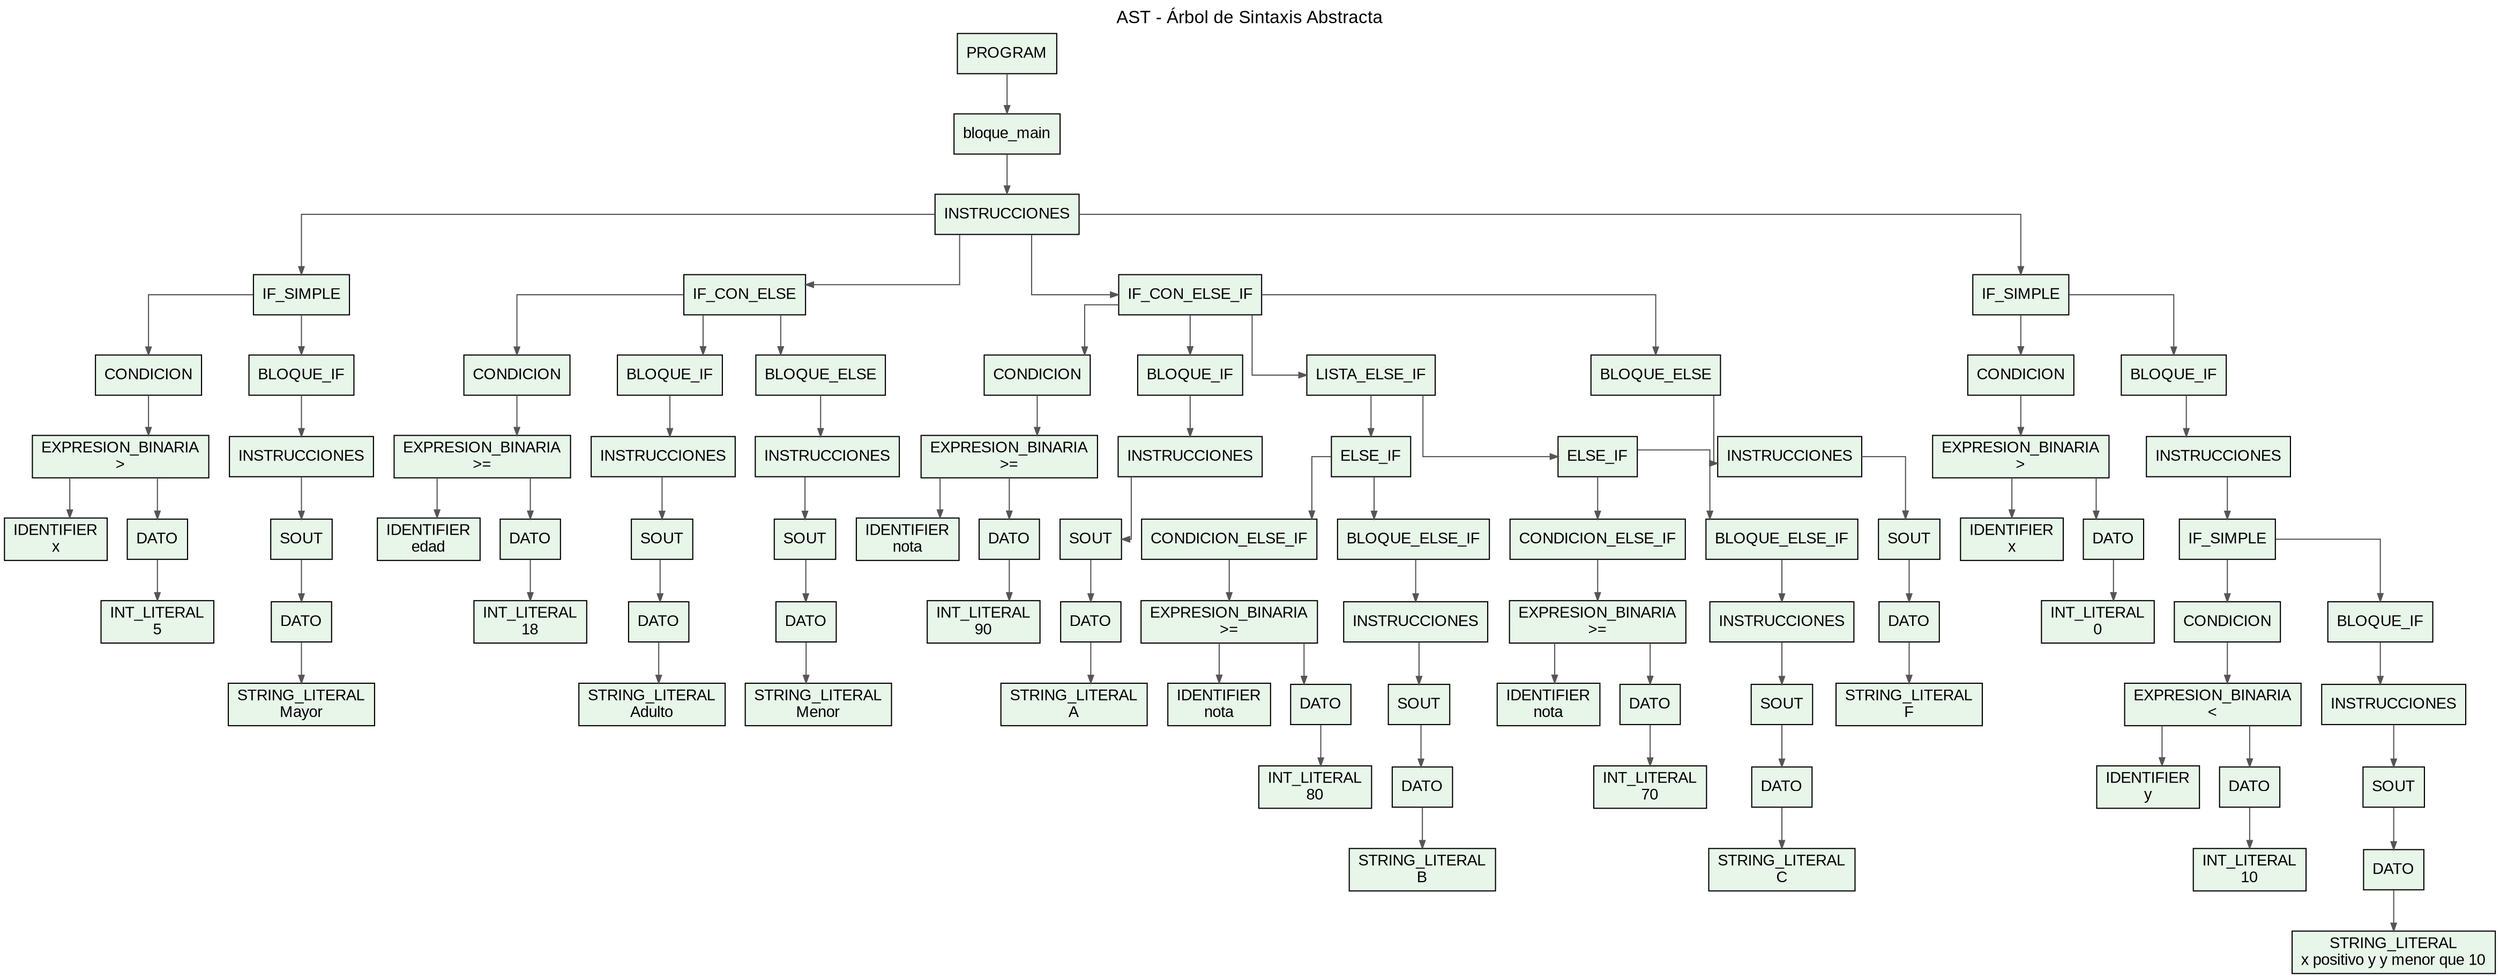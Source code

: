 digraph AST {
  rankdir=TB;
  node [fontname="Arial, sans-serif", style=filled, shape=box, fillcolor="#E8F5E9"];
  edge [fontname="Arial, sans-serif", color="#555555", arrowsize=0.7];
  graph [fontname="Arial, sans-serif", labelloc=t, fontsize=16];
  label="AST - Árbol de Sintaxis Abstracta";
  splines=ortho;
  concentrate=true;

  node_0 [label="PROGRAM"];
  node_1 [label="bloque_main"];
  node_0 -> node_1;
  node_2 [label="INSTRUCCIONES"];
  node_1 -> node_2;
  node_3 [label="IF_SIMPLE"];
  node_2 -> node_3;
  node_4 [label="CONDICION"];
  node_3 -> node_4;
  node_5 [label="EXPRESION_BINARIA\n\>"];
  node_4 -> node_5;
  node_6 [label="IDENTIFIER\nx"];
  node_5 -> node_6;
  node_7 [label="DATO"];
  node_5 -> node_7;
  node_8 [label="INT_LITERAL\n5"];
  node_7 -> node_8;
  node_9 [label="BLOQUE_IF"];
  node_3 -> node_9;
  node_10 [label="INSTRUCCIONES"];
  node_9 -> node_10;
  node_11 [label="SOUT"];
  node_10 -> node_11;
  node_12 [label="DATO"];
  node_11 -> node_12;
  node_13 [label="STRING_LITERAL\nMayor"];
  node_12 -> node_13;
  node_14 [label="IF_CON_ELSE"];
  node_2 -> node_14;
  node_15 [label="CONDICION"];
  node_14 -> node_15;
  node_16 [label="EXPRESION_BINARIA\n\>="];
  node_15 -> node_16;
  node_17 [label="IDENTIFIER\nedad"];
  node_16 -> node_17;
  node_18 [label="DATO"];
  node_16 -> node_18;
  node_19 [label="INT_LITERAL\n18"];
  node_18 -> node_19;
  node_20 [label="BLOQUE_IF"];
  node_14 -> node_20;
  node_21 [label="INSTRUCCIONES"];
  node_20 -> node_21;
  node_22 [label="SOUT"];
  node_21 -> node_22;
  node_23 [label="DATO"];
  node_22 -> node_23;
  node_24 [label="STRING_LITERAL\nAdulto"];
  node_23 -> node_24;
  node_25 [label="BLOQUE_ELSE"];
  node_14 -> node_25;
  node_26 [label="INSTRUCCIONES"];
  node_25 -> node_26;
  node_27 [label="SOUT"];
  node_26 -> node_27;
  node_28 [label="DATO"];
  node_27 -> node_28;
  node_29 [label="STRING_LITERAL\nMenor"];
  node_28 -> node_29;
  node_30 [label="IF_CON_ELSE_IF"];
  node_2 -> node_30;
  node_31 [label="CONDICION"];
  node_30 -> node_31;
  node_32 [label="EXPRESION_BINARIA\n\>="];
  node_31 -> node_32;
  node_33 [label="IDENTIFIER\nnota"];
  node_32 -> node_33;
  node_34 [label="DATO"];
  node_32 -> node_34;
  node_35 [label="INT_LITERAL\n90"];
  node_34 -> node_35;
  node_36 [label="BLOQUE_IF"];
  node_30 -> node_36;
  node_37 [label="INSTRUCCIONES"];
  node_36 -> node_37;
  node_38 [label="SOUT"];
  node_37 -> node_38;
  node_39 [label="DATO"];
  node_38 -> node_39;
  node_40 [label="STRING_LITERAL\nA"];
  node_39 -> node_40;
  node_41 [label="LISTA_ELSE_IF"];
  node_30 -> node_41;
  node_42 [label="ELSE_IF"];
  node_41 -> node_42;
  node_43 [label="CONDICION_ELSE_IF"];
  node_42 -> node_43;
  node_44 [label="EXPRESION_BINARIA\n\>="];
  node_43 -> node_44;
  node_45 [label="IDENTIFIER\nnota"];
  node_44 -> node_45;
  node_46 [label="DATO"];
  node_44 -> node_46;
  node_47 [label="INT_LITERAL\n80"];
  node_46 -> node_47;
  node_48 [label="BLOQUE_ELSE_IF"];
  node_42 -> node_48;
  node_49 [label="INSTRUCCIONES"];
  node_48 -> node_49;
  node_50 [label="SOUT"];
  node_49 -> node_50;
  node_51 [label="DATO"];
  node_50 -> node_51;
  node_52 [label="STRING_LITERAL\nB"];
  node_51 -> node_52;
  node_53 [label="ELSE_IF"];
  node_41 -> node_53;
  node_54 [label="CONDICION_ELSE_IF"];
  node_53 -> node_54;
  node_55 [label="EXPRESION_BINARIA\n\>="];
  node_54 -> node_55;
  node_56 [label="IDENTIFIER\nnota"];
  node_55 -> node_56;
  node_57 [label="DATO"];
  node_55 -> node_57;
  node_58 [label="INT_LITERAL\n70"];
  node_57 -> node_58;
  node_59 [label="BLOQUE_ELSE_IF"];
  node_53 -> node_59;
  node_60 [label="INSTRUCCIONES"];
  node_59 -> node_60;
  node_61 [label="SOUT"];
  node_60 -> node_61;
  node_62 [label="DATO"];
  node_61 -> node_62;
  node_63 [label="STRING_LITERAL\nC"];
  node_62 -> node_63;
  node_64 [label="BLOQUE_ELSE"];
  node_30 -> node_64;
  node_65 [label="INSTRUCCIONES"];
  node_64 -> node_65;
  node_66 [label="SOUT"];
  node_65 -> node_66;
  node_67 [label="DATO"];
  node_66 -> node_67;
  node_68 [label="STRING_LITERAL\nF"];
  node_67 -> node_68;
  node_69 [label="IF_SIMPLE"];
  node_2 -> node_69;
  node_70 [label="CONDICION"];
  node_69 -> node_70;
  node_71 [label="EXPRESION_BINARIA\n\>"];
  node_70 -> node_71;
  node_72 [label="IDENTIFIER\nx"];
  node_71 -> node_72;
  node_73 [label="DATO"];
  node_71 -> node_73;
  node_74 [label="INT_LITERAL\n0"];
  node_73 -> node_74;
  node_75 [label="BLOQUE_IF"];
  node_69 -> node_75;
  node_76 [label="INSTRUCCIONES"];
  node_75 -> node_76;
  node_77 [label="IF_SIMPLE"];
  node_76 -> node_77;
  node_78 [label="CONDICION"];
  node_77 -> node_78;
  node_79 [label="EXPRESION_BINARIA\n\<"];
  node_78 -> node_79;
  node_80 [label="IDENTIFIER\ny"];
  node_79 -> node_80;
  node_81 [label="DATO"];
  node_79 -> node_81;
  node_82 [label="INT_LITERAL\n10"];
  node_81 -> node_82;
  node_83 [label="BLOQUE_IF"];
  node_77 -> node_83;
  node_84 [label="INSTRUCCIONES"];
  node_83 -> node_84;
  node_85 [label="SOUT"];
  node_84 -> node_85;
  node_86 [label="DATO"];
  node_85 -> node_86;
  node_87 [label="STRING_LITERAL\nx positivo y y menor que 10"];
  node_86 -> node_87;

}
